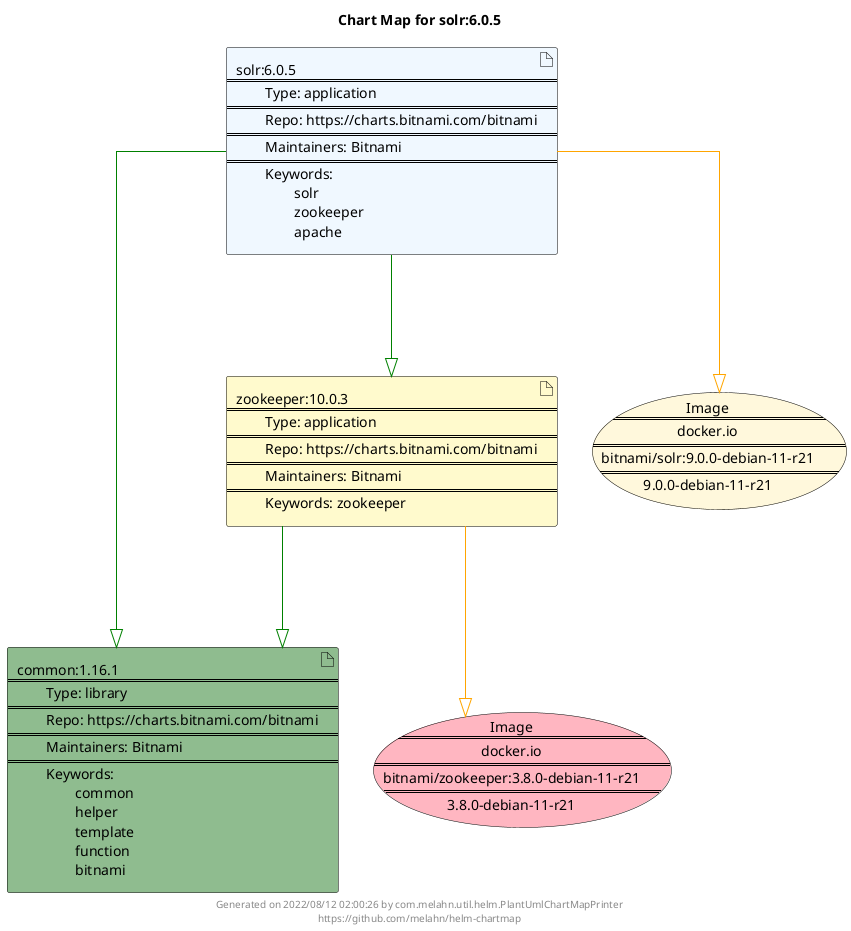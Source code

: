 @startuml
skinparam linetype ortho
skinparam backgroundColor white
skinparam usecaseBorderColor black
skinparam usecaseArrowColor LightSlateGray
skinparam artifactBorderColor black
skinparam artifactArrowColor LightSlateGray

title Chart Map for solr:6.0.5

'There are 3 referenced Helm Charts
artifact "common:1.16.1\n====\n\tType: library\n====\n\tRepo: https://charts.bitnami.com/bitnami\n====\n\tMaintainers: Bitnami\n====\n\tKeywords: \n\t\tcommon\n\t\thelper\n\t\ttemplate\n\t\tfunction\n\t\tbitnami" as common_1_16_1 #DarkSeaGreen
artifact "solr:6.0.5\n====\n\tType: application\n====\n\tRepo: https://charts.bitnami.com/bitnami\n====\n\tMaintainers: Bitnami\n====\n\tKeywords: \n\t\tsolr\n\t\tzookeeper\n\t\tapache" as solr_6_0_5 #AliceBlue
artifact "zookeeper:10.0.3\n====\n\tType: application\n====\n\tRepo: https://charts.bitnami.com/bitnami\n====\n\tMaintainers: Bitnami\n====\n\tKeywords: zookeeper" as zookeeper_10_0_3 #LemonChiffon

'There are 2 referenced Docker Images
usecase "Image\n====\ndocker.io\n====\nbitnami/zookeeper:3.8.0-debian-11-r21\n====\n3.8.0-debian-11-r21" as docker_io_bitnami_zookeeper_3_8_0_debian_11_r21 #LightPink
usecase "Image\n====\ndocker.io\n====\nbitnami/solr:9.0.0-debian-11-r21\n====\n9.0.0-debian-11-r21" as docker_io_bitnami_solr_9_0_0_debian_11_r21 #Cornsilk

'Chart Dependencies
solr_6_0_5--[#green]-|>zookeeper_10_0_3
zookeeper_10_0_3--[#green]-|>common_1_16_1
solr_6_0_5--[#green]-|>common_1_16_1
solr_6_0_5--[#orange]-|>docker_io_bitnami_solr_9_0_0_debian_11_r21
zookeeper_10_0_3--[#orange]-|>docker_io_bitnami_zookeeper_3_8_0_debian_11_r21

center footer Generated on 2022/08/12 02:00:26 by com.melahn.util.helm.PlantUmlChartMapPrinter\nhttps://github.com/melahn/helm-chartmap
@enduml
